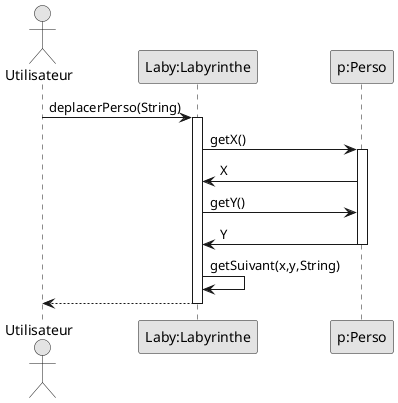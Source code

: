@startuml
skinparam monochrome true

actor Utilisateur

participant "Laby:Labyrinthe" as Laby
participant "p:Perso" as P

Utilisateur -> Laby: deplacerPerso(String)
activate Laby
Laby -> P: getX()
activate P
Laby <- P: X
Laby -> P: getY()
Laby <- P: Y
deactivate P
Laby -> Laby: getSuivant(x,y,String)
Laby --> Utilisateur
deactivate Laby

@enduml
